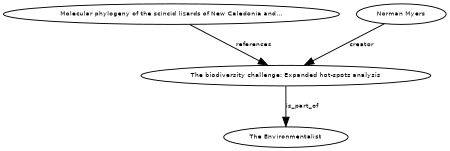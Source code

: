 digraph G {
size="3,3";
node [fontsize=7, fontname="Helvetica"];
edge [fontsize=7, fontname="Helvetica"];
node0 [label="The biodiversity challenge: Expanded hot-spots analysis", width=0.27433100247,height=0.27433100247];
node1 [label="Molecular phylogeny of the scincid lizards of New Caledonia and...", width=0.27433100247,height=0.27433100247];
node2 [label="Norman Myers", width=0.27433100247,height=0.27433100247];
node3 [label="The Environmentalist", width=0.27433100247,height=0.27433100247];
node1 -> node0 [label="references"];
node2 -> node0 [label="creator"];
node0 -> node3 [label="is_part_of"];
}

